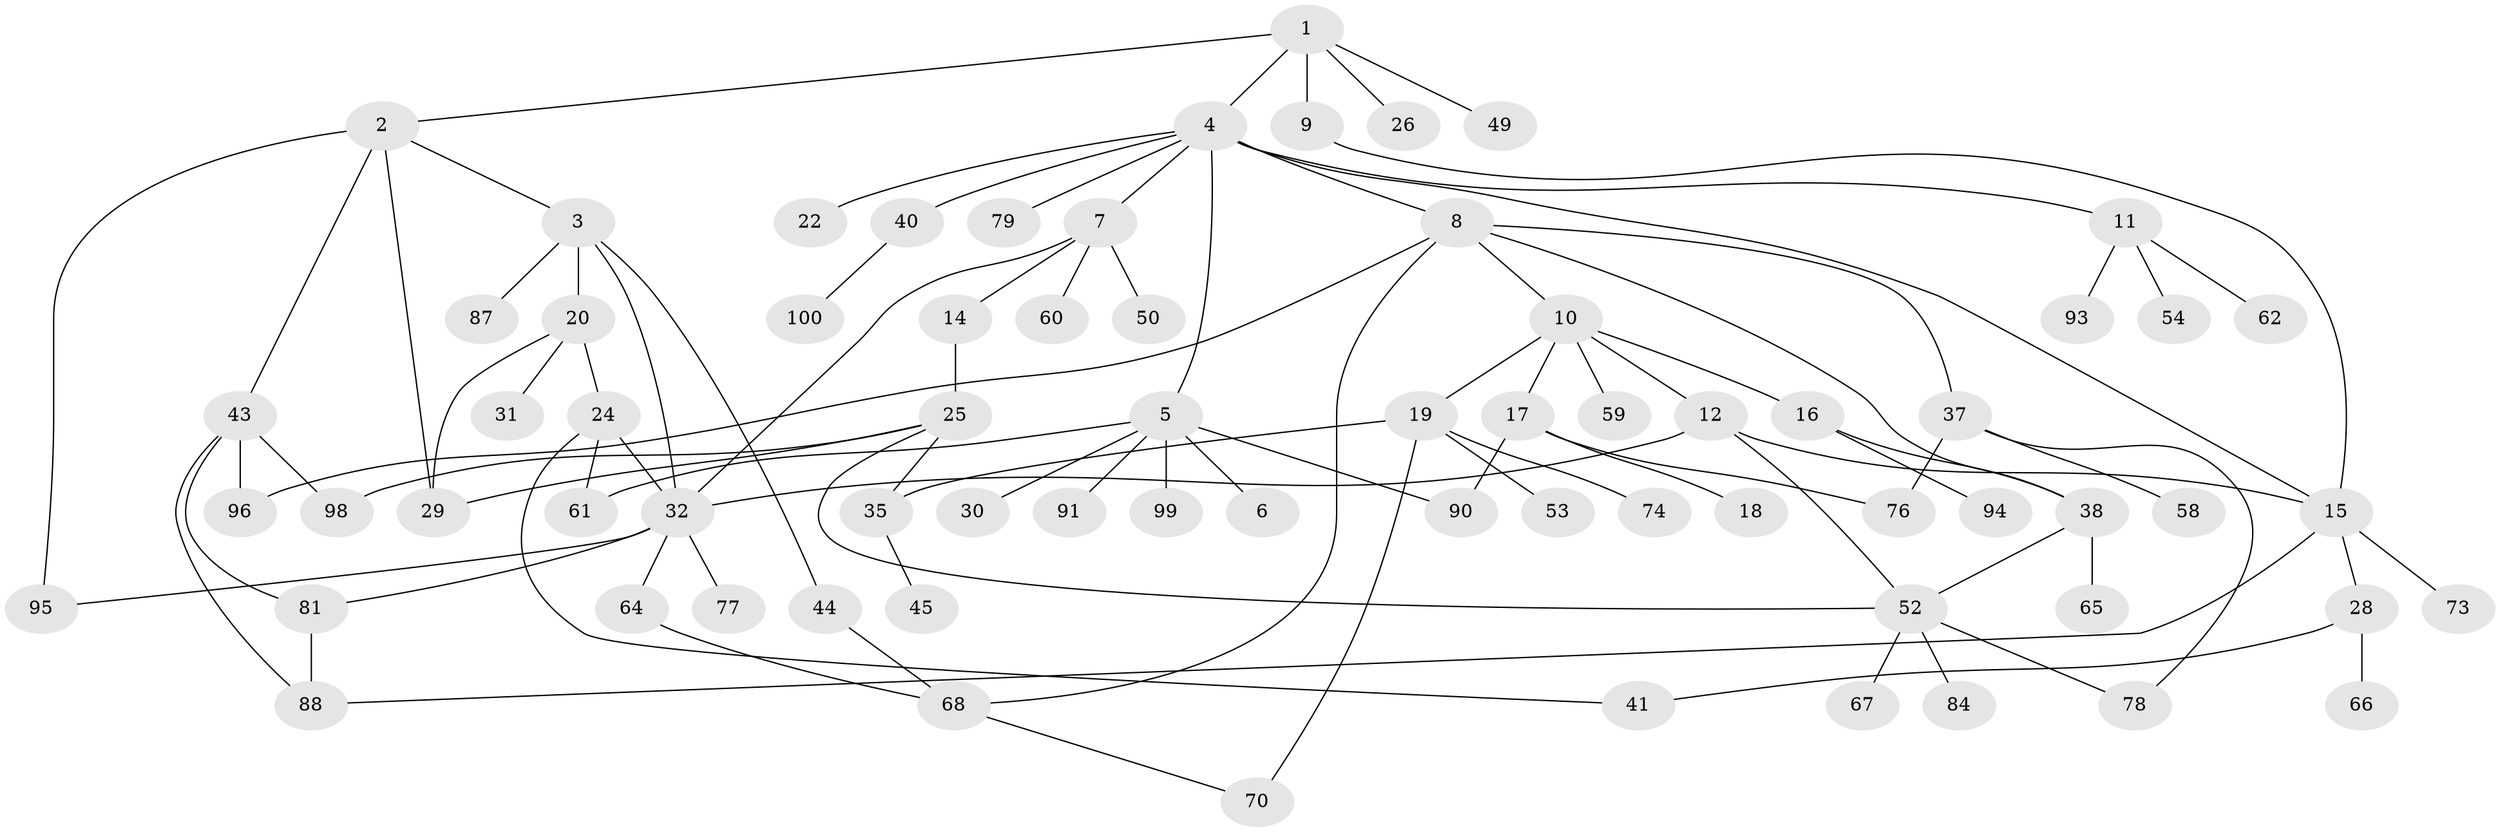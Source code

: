 // original degree distribution, {5: 0.06, 6: 0.02, 9: 0.01, 1: 0.31, 4: 0.14, 2: 0.3, 3: 0.15, 7: 0.01}
// Generated by graph-tools (version 1.1) at 2025/11/02/21/25 10:11:06]
// undirected, 71 vertices, 95 edges
graph export_dot {
graph [start="1"]
  node [color=gray90,style=filled];
  1;
  2 [super="+47"];
  3;
  4 [super="+21"];
  5 [super="+51"];
  6;
  7 [super="+36"];
  8 [super="+23"];
  9 [super="+89"];
  10;
  11;
  12 [super="+13"];
  14;
  15 [super="+39"];
  16 [super="+48"];
  17 [super="+57"];
  18;
  19 [super="+34"];
  20 [super="+55"];
  22 [super="+82"];
  24 [super="+63"];
  25 [super="+27"];
  26 [super="+72"];
  28 [super="+46"];
  29;
  30 [super="+33"];
  31;
  32 [super="+71"];
  35;
  37 [super="+86"];
  38 [super="+42"];
  40;
  41 [super="+85"];
  43 [super="+75"];
  44;
  45;
  49 [super="+56"];
  50;
  52 [super="+80"];
  53;
  54;
  58;
  59;
  60 [super="+83"];
  61;
  62;
  64;
  65;
  66;
  67 [super="+69"];
  68 [super="+97"];
  70;
  73;
  74;
  76;
  77;
  78;
  79;
  81 [super="+92"];
  84;
  87;
  88;
  90;
  91;
  93;
  94;
  95;
  96;
  98;
  99;
  100;
  1 -- 2;
  1 -- 4;
  1 -- 9;
  1 -- 26;
  1 -- 49;
  2 -- 3;
  2 -- 43;
  2 -- 95;
  2 -- 29;
  3 -- 20;
  3 -- 32;
  3 -- 44;
  3 -- 87;
  4 -- 5;
  4 -- 7;
  4 -- 8;
  4 -- 11;
  4 -- 15;
  4 -- 22;
  4 -- 79;
  4 -- 40;
  5 -- 6;
  5 -- 30;
  5 -- 90;
  5 -- 61;
  5 -- 91;
  5 -- 99;
  7 -- 14;
  7 -- 32 [weight=2];
  7 -- 50;
  7 -- 60;
  8 -- 10;
  8 -- 37;
  8 -- 96;
  8 -- 38;
  8 -- 68;
  9 -- 15;
  10 -- 12;
  10 -- 16;
  10 -- 17;
  10 -- 19;
  10 -- 59;
  11 -- 54;
  11 -- 62;
  11 -- 93;
  12 -- 32;
  12 -- 15;
  12 -- 52;
  14 -- 25;
  15 -- 28;
  15 -- 88;
  15 -- 73;
  16 -- 94;
  16 -- 38;
  17 -- 18;
  17 -- 90;
  17 -- 76;
  19 -- 53;
  19 -- 35;
  19 -- 74;
  19 -- 70;
  20 -- 24;
  20 -- 31;
  20 -- 29;
  24 -- 41;
  24 -- 61;
  24 -- 32;
  25 -- 98;
  25 -- 52;
  25 -- 35;
  25 -- 29;
  28 -- 41;
  28 -- 66;
  32 -- 64;
  32 -- 81;
  32 -- 95;
  32 -- 77;
  35 -- 45;
  37 -- 58;
  37 -- 78;
  37 -- 76;
  38 -- 52;
  38 -- 65;
  40 -- 100;
  43 -- 98;
  43 -- 88;
  43 -- 96;
  43 -- 81;
  44 -- 68;
  52 -- 67;
  52 -- 78;
  52 -- 84;
  64 -- 68;
  68 -- 70;
  81 -- 88;
}
